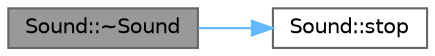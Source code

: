 digraph "Sound::~Sound"
{
 // LATEX_PDF_SIZE
  bgcolor="transparent";
  edge [fontname=Helvetica,fontsize=10,labelfontname=Helvetica,labelfontsize=10];
  node [fontname=Helvetica,fontsize=10,shape=box,height=0.2,width=0.4];
  rankdir="LR";
  Node1 [id="Node000001",label="Sound::~Sound",height=0.2,width=0.4,color="gray40", fillcolor="grey60", style="filled", fontcolor="black",tooltip=" "];
  Node1 -> Node2 [id="edge1_Node000001_Node000002",color="steelblue1",style="solid",tooltip=" "];
  Node2 [id="Node000002",label="Sound::stop",height=0.2,width=0.4,color="grey40", fillcolor="white", style="filled",URL="$d0/d9e/class_sound.html#a07c551ab56d2f83a861a2f7fd81b480a",tooltip=" "];
}
